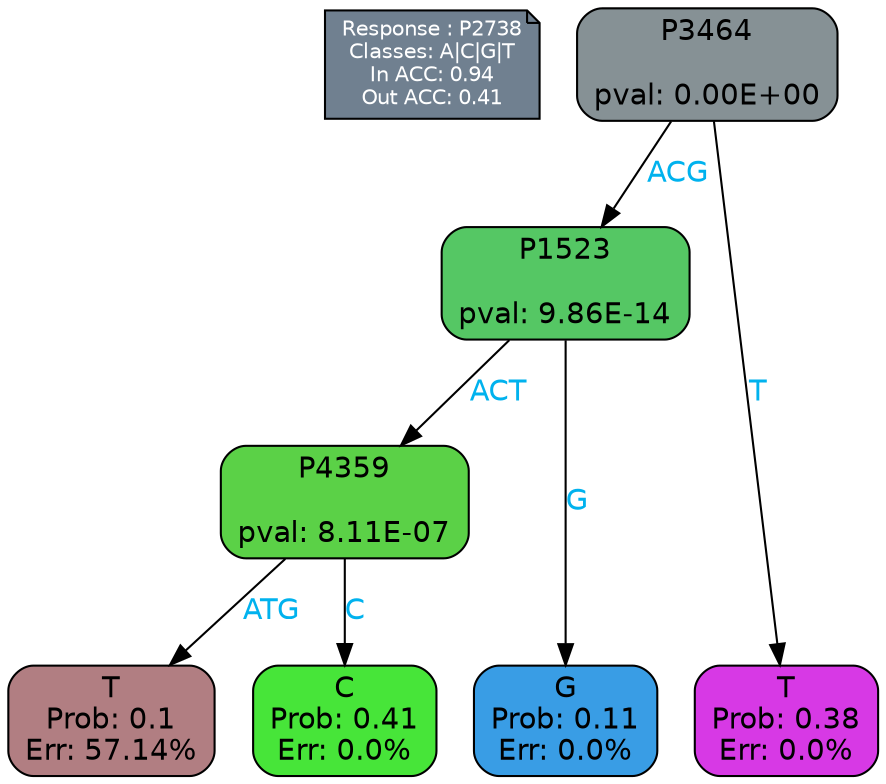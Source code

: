 digraph Tree {
node [shape=box, style="filled, rounded", color="black", fontname=helvetica] ;
graph [ranksep=equally, splines=polylines, bgcolor=transparent, dpi=600] ;
edge [fontname=helvetica] ;
LEGEND [label="Response : P2738
Classes: A|C|G|T
In ACC: 0.94
Out ACC: 0.41
",shape=note,align=left,style=filled,fillcolor="slategray",fontcolor="white",fontsize=10];1 [label="P3464

pval: 0.00E+00", fillcolor="#869195"] ;
2 [label="P1523

pval: 9.86E-14", fillcolor="#55c764"] ;
3 [label="P4359

pval: 8.11E-07", fillcolor="#5bd147"] ;
4 [label="T
Prob: 0.1
Err: 57.14%", fillcolor="#b17e82"] ;
5 [label="C
Prob: 0.41
Err: 0.0%", fillcolor="#47e539"] ;
6 [label="G
Prob: 0.11
Err: 0.0%", fillcolor="#399de5"] ;
7 [label="T
Prob: 0.38
Err: 0.0%", fillcolor="#d739e5"] ;
1 -> 2 [label="ACG",fontcolor=deepskyblue2] ;
1 -> 7 [label="T",fontcolor=deepskyblue2] ;
2 -> 3 [label="ACT",fontcolor=deepskyblue2] ;
2 -> 6 [label="G",fontcolor=deepskyblue2] ;
3 -> 4 [label="ATG",fontcolor=deepskyblue2] ;
3 -> 5 [label="C",fontcolor=deepskyblue2] ;
{rank = same; 4;5;6;7;}{rank = same; LEGEND;1;}}